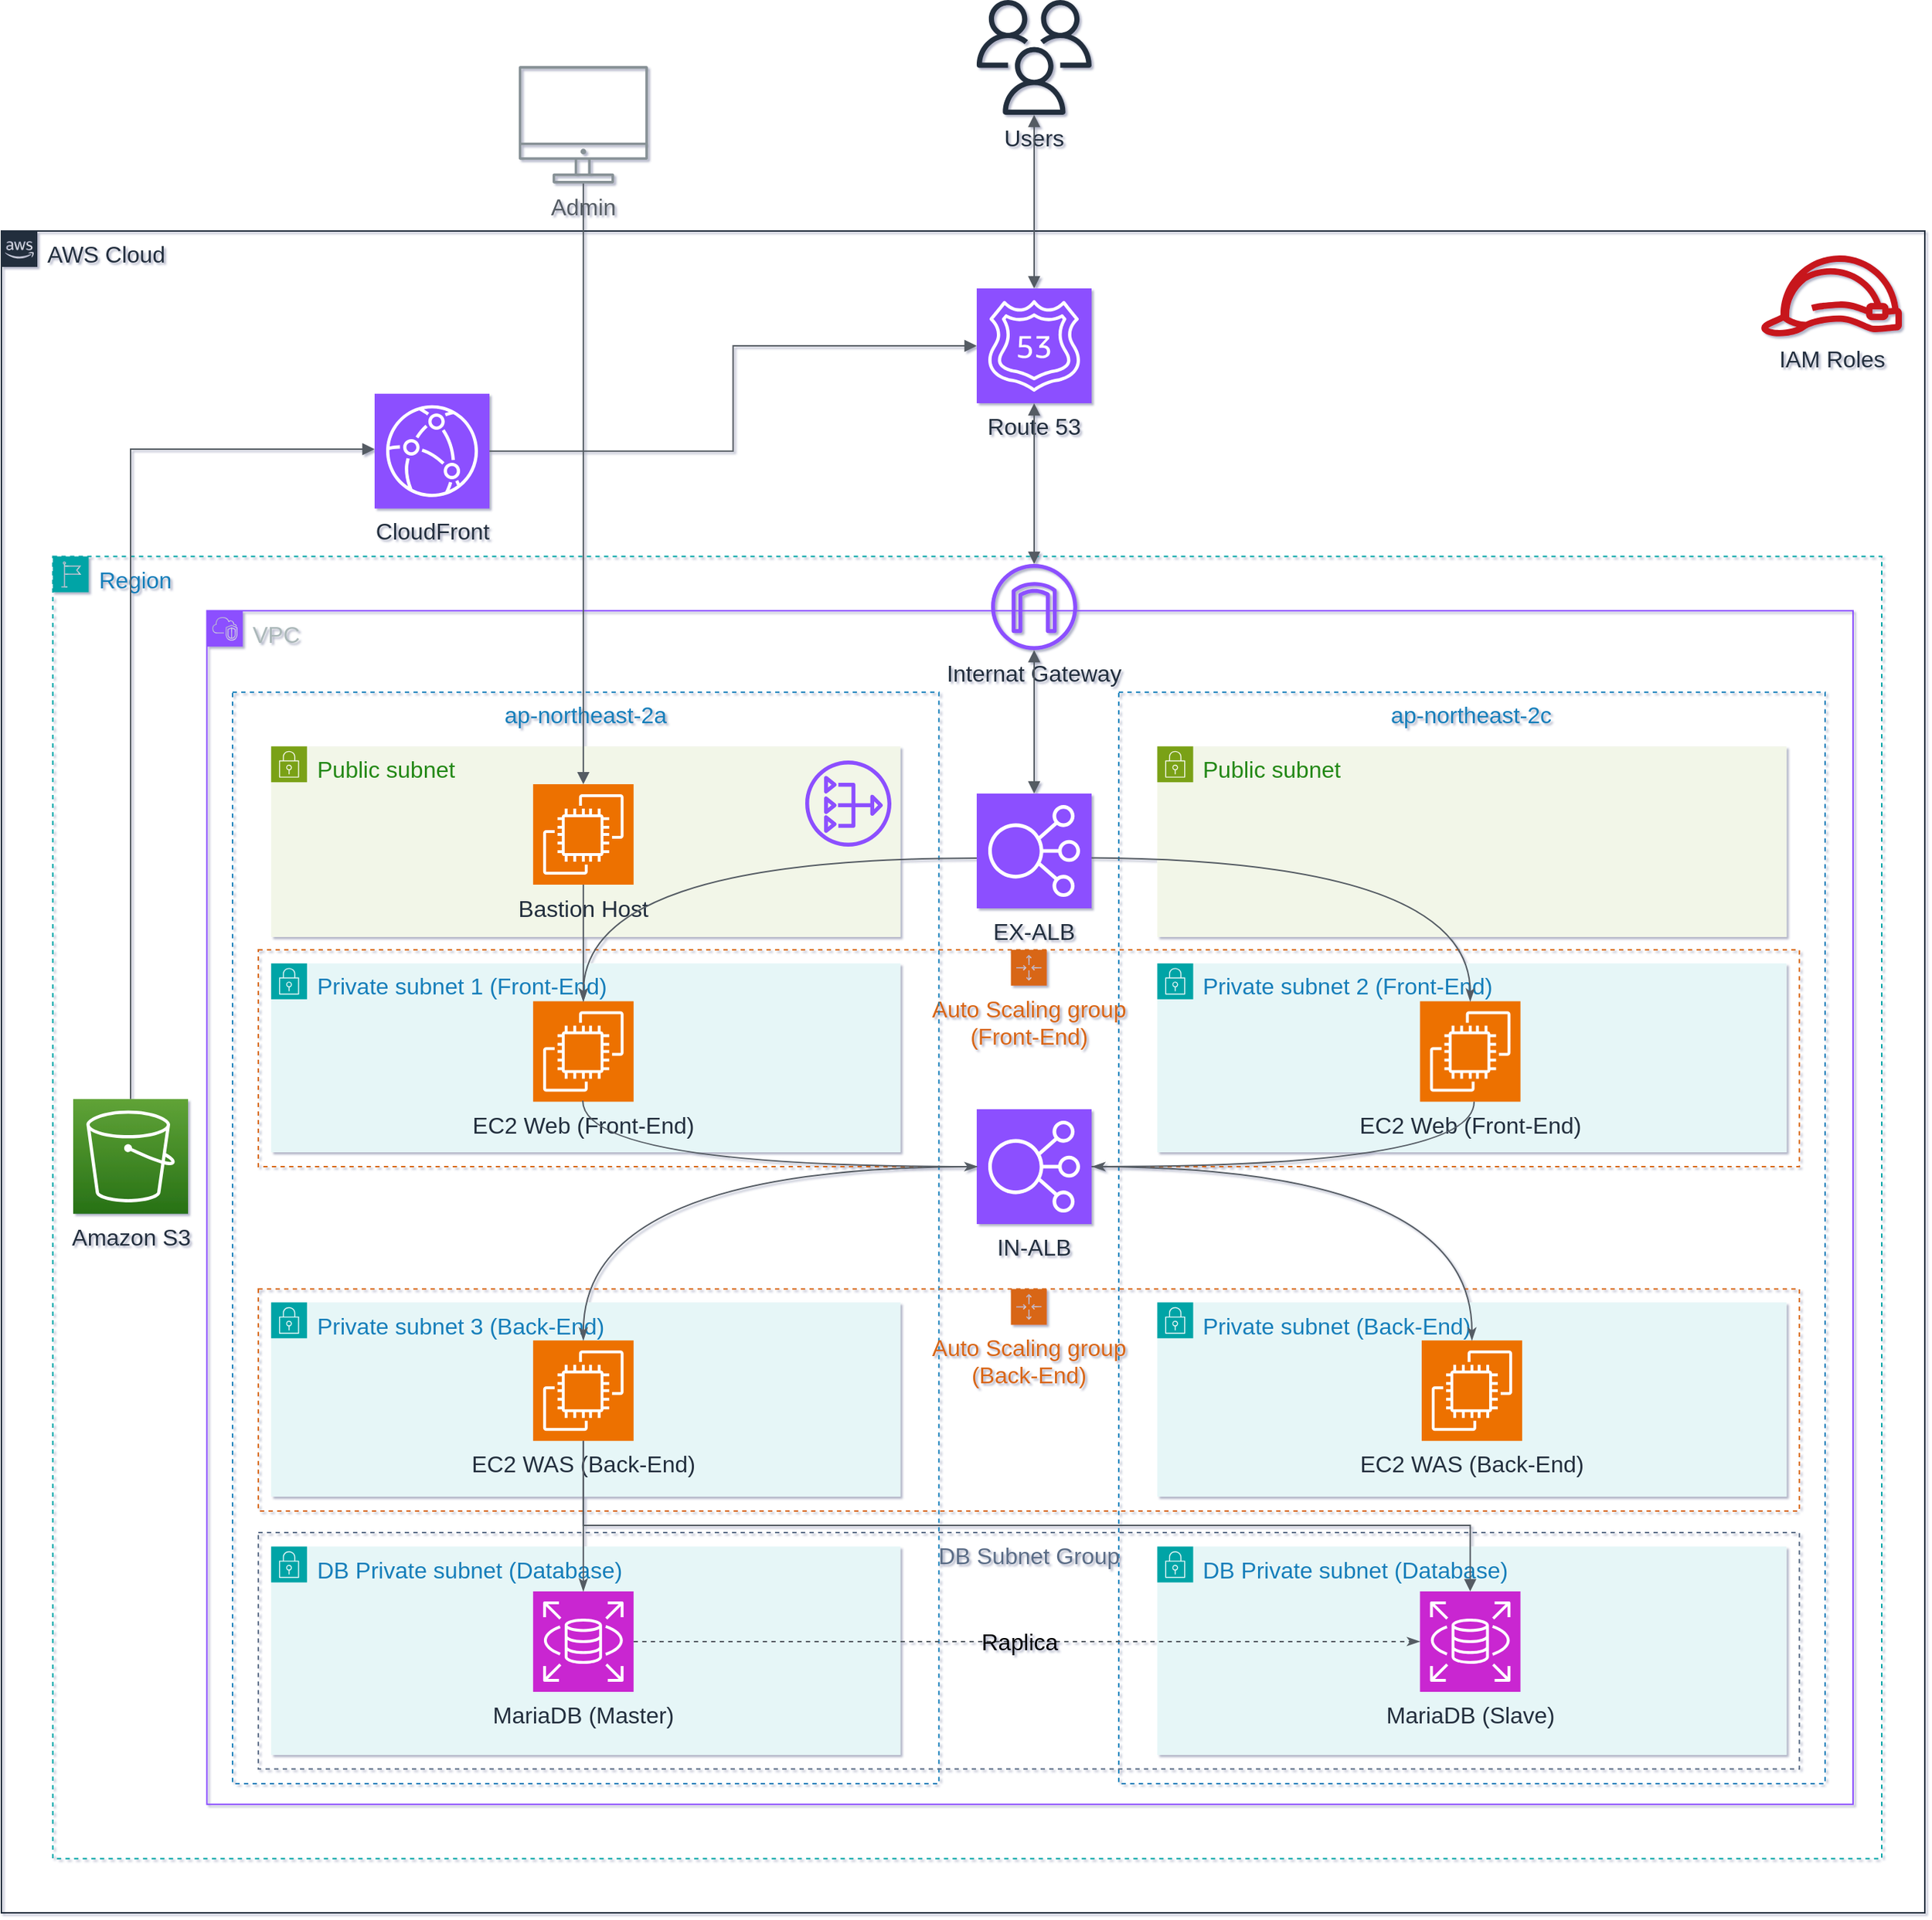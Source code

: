 <mxfile version="22.1.16" type="device">
  <diagram id="Ht1M8jgEwFfnCIfOTk4-" name="Page-1">
    <mxGraphModel dx="2390" dy="1807" grid="0" gridSize="10" guides="1" tooltips="1" connect="1" arrows="1" fold="1" page="0" pageScale="1" pageWidth="1169" pageHeight="827" background="none" math="0" shadow="1">
      <root>
        <mxCell id="0" />
        <mxCell id="1" parent="0" />
        <mxCell id="DzZ7fh_FGcZPQ7ZDqh10-21" value="Private subnet 2 (Front-End)" style="points=[[0,0],[0.25,0],[0.5,0],[0.75,0],[1,0],[1,0.25],[1,0.5],[1,0.75],[1,1],[0.75,1],[0.5,1],[0.25,1],[0,1],[0,0.75],[0,0.5],[0,0.25]];outlineConnect=0;gradientColor=none;html=1;whiteSpace=wrap;fontSize=16;fontStyle=0;container=1;pointerEvents=0;collapsible=0;recursiveResize=0;shape=mxgraph.aws4.group;grIcon=mxgraph.aws4.group_security_group;grStroke=0;strokeColor=#00A4A6;fillColor=#E6F6F7;verticalAlign=top;align=left;spacingLeft=30;fontColor=#147EBA;dashed=0;" parent="1" vertex="1">
          <mxGeometry x="925.27" y="498.35" width="438.42" height="131.65" as="geometry" />
        </mxCell>
        <mxCell id="DzZ7fh_FGcZPQ7ZDqh10-37" value="EC2 Web (Front-End)" style="sketch=0;points=[[0,0,0],[0.25,0,0],[0.5,0,0],[0.75,0,0],[1,0,0],[0,1,0],[0.25,1,0],[0.5,1,0],[0.75,1,0],[1,1,0],[0,0.25,0],[0,0.5,0],[0,0.75,0],[1,0.25,0],[1,0.5,0],[1,0.75,0]];outlineConnect=0;fontColor=#232F3E;fillColor=#ED7100;strokeColor=#ffffff;dashed=0;verticalLabelPosition=bottom;verticalAlign=top;align=center;html=1;fontSize=16;fontStyle=0;aspect=fixed;shape=mxgraph.aws4.resourceIcon;resIcon=mxgraph.aws4.ec2;" parent="DzZ7fh_FGcZPQ7ZDqh10-21" vertex="1">
          <mxGeometry x="183.025" y="26.446" width="70" height="70" as="geometry" />
        </mxCell>
        <mxCell id="TNXNy-HicuyiU8M3N2gl-3" value="&lt;font style=&quot;font-size: 16px;&quot;&gt;Auto Scaling group&lt;br style=&quot;font-size: 16px;&quot;&gt;(Front-End)&lt;br style=&quot;font-size: 16px;&quot;&gt;&lt;/font&gt;" style="points=[[0,0],[0.25,0],[0.5,0],[0.75,0],[1,0],[1,0.25],[1,0.5],[1,0.75],[1,1],[0.75,1],[0.5,1],[0.25,1],[0,1],[0,0.75],[0,0.5],[0,0.25]];outlineConnect=0;gradientColor=none;html=1;whiteSpace=wrap;fontSize=16;fontStyle=0;container=1;pointerEvents=0;collapsible=0;recursiveResize=0;shape=mxgraph.aws4.groupCenter;grIcon=mxgraph.aws4.group_auto_scaling_group;grStroke=1;strokeColor=#D86613;fillColor=none;verticalAlign=top;align=center;fontColor=#D86613;dashed=1;spacingTop=25;" parent="1" vertex="1">
          <mxGeometry x="298.95" y="488.9" width="1073.68" height="151.1" as="geometry" />
        </mxCell>
        <mxCell id="DzZ7fh_FGcZPQ7ZDqh10-5" value="AWS Cloud" style="points=[[0,0],[0.25,0],[0.5,0],[0.75,0],[1,0],[1,0.25],[1,0.5],[1,0.75],[1,1],[0.75,1],[0.5,1],[0.25,1],[0,1],[0,0.75],[0,0.5],[0,0.25]];outlineConnect=0;gradientColor=none;html=1;whiteSpace=wrap;fontSize=16;fontStyle=0;container=0;pointerEvents=0;collapsible=0;recursiveResize=0;shape=mxgraph.aws4.group;grIcon=mxgraph.aws4.group_aws_cloud_alt;strokeColor=#232F3E;fillColor=none;verticalAlign=top;align=left;spacingLeft=30;fontColor=#232F3E;dashed=0;" parent="1" vertex="1">
          <mxGeometry x="120" y="-12.05" width="1340" height="1172.05" as="geometry" />
        </mxCell>
        <mxCell id="UEzPUAAOIrF-is8g5C7q-109" value="&lt;font style=&quot;font-size: 16px;&quot;&gt;Admin&lt;/font&gt;" style="outlineConnect=0;gradientColor=none;fontColor=#545B64;strokeColor=none;fillColor=#879196;dashed=0;verticalLabelPosition=bottom;verticalAlign=top;align=center;html=1;fontSize=16;fontStyle=0;aspect=fixed;shape=mxgraph.aws4.illustration_desktop;pointerEvents=1;labelBackgroundColor=none;" parent="1" vertex="1">
          <mxGeometry x="480.408" y="-126.998" width="90" height="81.9" as="geometry" />
        </mxCell>
        <mxCell id="DzZ7fh_FGcZPQ7ZDqh10-2" value="Users" style="sketch=0;outlineConnect=0;fontColor=#232F3E;gradientColor=none;fillColor=#232F3D;strokeColor=none;dashed=0;verticalLabelPosition=bottom;verticalAlign=top;align=center;html=1;fontSize=16;fontStyle=0;aspect=fixed;pointerEvents=1;shape=mxgraph.aws4.users;" parent="1" vertex="1">
          <mxGeometry x="799.475" y="-173" width="80" height="80" as="geometry" />
        </mxCell>
        <mxCell id="DzZ7fh_FGcZPQ7ZDqh10-61" value="" style="edgeStyle=orthogonalEdgeStyle;html=1;endArrow=block;elbow=vertical;startArrow=block;startFill=1;endFill=1;strokeColor=#545B64;rounded=0;fontSize=16;entryX=0.5;entryY=0;entryDx=0;entryDy=0;entryPerimeter=0;" parent="1" source="DzZ7fh_FGcZPQ7ZDqh10-2" target="DzZ7fh_FGcZPQ7ZDqh10-48" edge="1">
          <mxGeometry width="100" relative="1" as="geometry">
            <mxPoint x="839.495" y="-146.274" as="sourcePoint" />
            <mxPoint x="924" y="-142" as="targetPoint" />
            <Array as="points" />
          </mxGeometry>
        </mxCell>
        <mxCell id="DzZ7fh_FGcZPQ7ZDqh10-47" value="Internat Gateway" style="sketch=0;outlineConnect=0;fontColor=#232F3E;gradientColor=none;fillColor=#8C4FFF;strokeColor=none;dashed=0;verticalLabelPosition=bottom;verticalAlign=top;align=center;html=1;fontSize=16;fontStyle=0;aspect=fixed;pointerEvents=1;shape=mxgraph.aws4.internet_gateway;horizontal=1;labelBackgroundColor=none;labelBorderColor=none;fontFamily=Helvetica;" parent="1" vertex="1">
          <mxGeometry x="809.47" y="220" width="60" height="60" as="geometry" />
        </mxCell>
        <mxCell id="TNXNy-HicuyiU8M3N2gl-10" value="ap-northeast-2a" style="fillColor=none;strokeColor=#147EBA;dashed=1;verticalAlign=top;fontStyle=0;fontColor=#147EBA;whiteSpace=wrap;html=1;fontSize=16;container=0;" parent="1" vertex="1">
          <mxGeometry x="281.05" y="309.32" width="492.11" height="760.68" as="geometry" />
        </mxCell>
        <mxCell id="DzZ7fh_FGcZPQ7ZDqh10-48" value="&lt;font style=&quot;font-size: 16px;&quot;&gt;Route 53&lt;/font&gt;" style="sketch=0;points=[[0,0,0],[0.25,0,0],[0.5,0,0],[0.75,0,0],[1,0,0],[0,1,0],[0.25,1,0],[0.5,1,0],[0.75,1,0],[1,1,0],[0,0.25,0],[0,0.5,0],[0,0.75,0],[1,0.25,0],[1,0.5,0],[1,0.75,0]];outlineConnect=0;fontColor=#232F3E;fillColor=#8C4FFF;strokeColor=#ffffff;dashed=0;verticalLabelPosition=bottom;verticalAlign=top;align=center;html=1;fontSize=16;fontStyle=0;aspect=fixed;shape=mxgraph.aws4.resourceIcon;resIcon=mxgraph.aws4.route_53;" parent="1" vertex="1">
          <mxGeometry x="799.474" y="28.0" width="80" height="80" as="geometry" />
        </mxCell>
        <mxCell id="DzZ7fh_FGcZPQ7ZDqh10-52" value="" style="edgeStyle=orthogonalEdgeStyle;html=1;endArrow=block;elbow=vertical;startArrow=none;endFill=1;strokeColor=#545B64;rounded=0;entryX=0;entryY=0.5;entryDx=0;entryDy=0;entryPerimeter=0;fontSize=16;" parent="1" source="DzZ7fh_FGcZPQ7ZDqh10-49" target="DzZ7fh_FGcZPQ7ZDqh10-48" edge="1">
          <mxGeometry width="100" relative="1" as="geometry">
            <mxPoint x="430.921" y="155.247" as="sourcePoint" />
            <mxPoint x="520.395" y="155.247" as="targetPoint" />
          </mxGeometry>
        </mxCell>
        <mxCell id="UEzPUAAOIrF-is8g5C7q-122" value="IAM Roles" style="outlineConnect=0;fontColor=#232F3E;gradientColor=none;fillColor=#C7131F;strokeColor=none;dashed=0;verticalLabelPosition=bottom;verticalAlign=top;align=center;html=1;fontSize=16;fontStyle=0;aspect=fixed;pointerEvents=1;shape=mxgraph.aws4.role;labelBackgroundColor=none;" parent="1" vertex="1">
          <mxGeometry x="1345.004" y="4.999" width="100" height="56.41" as="geometry" />
        </mxCell>
        <mxCell id="DzZ7fh_FGcZPQ7ZDqh10-49" value="&lt;font style=&quot;font-size: 16px;&quot;&gt;CloudFront&lt;/font&gt;" style="sketch=0;points=[[0,0,0],[0.25,0,0],[0.5,0,0],[0.75,0,0],[1,0,0],[0,1,0],[0.25,1,0],[0.5,1,0],[0.75,1,0],[1,1,0],[0,0.25,0],[0,0.5,0],[0,0.75,0],[1,0.25,0],[1,0.5,0],[1,0.75,0]];outlineConnect=0;fontColor=#232F3E;fillColor=#8C4FFF;strokeColor=#ffffff;dashed=0;verticalLabelPosition=bottom;verticalAlign=top;align=center;html=1;fontSize=16;fontStyle=0;aspect=fixed;shape=mxgraph.aws4.resourceIcon;resIcon=mxgraph.aws4.cloudfront;" parent="1" vertex="1">
          <mxGeometry x="379.999" y="101.37" width="80" height="80" as="geometry" />
        </mxCell>
        <mxCell id="DzZ7fh_FGcZPQ7ZDqh10-6" value="Region" style="points=[[0,0],[0.25,0],[0.5,0],[0.75,0],[1,0],[1,0.25],[1,0.5],[1,0.75],[1,1],[0.75,1],[0.5,1],[0.25,1],[0,1],[0,0.75],[0,0.5],[0,0.25]];outlineConnect=0;gradientColor=none;html=1;whiteSpace=wrap;fontSize=16;fontStyle=0;container=0;pointerEvents=0;collapsible=0;recursiveResize=0;shape=mxgraph.aws4.group;grIcon=mxgraph.aws4.group_region;strokeColor=#00A4A6;fillColor=none;verticalAlign=top;align=left;spacingLeft=30;fontColor=#147EBA;dashed=1;" parent="1" vertex="1">
          <mxGeometry x="155.79" y="214.79" width="1274.21" height="907.4" as="geometry" />
        </mxCell>
        <mxCell id="DzZ7fh_FGcZPQ7ZDqh10-9" value="VPC" style="points=[[0,0],[0.25,0],[0.5,0],[0.75,0],[1,0],[1,0.25],[1,0.5],[1,0.75],[1,1],[0.75,1],[0.5,1],[0.25,1],[0,1],[0,0.75],[0,0.5],[0,0.25]];outlineConnect=0;gradientColor=none;html=1;whiteSpace=wrap;fontSize=16;fontStyle=0;container=0;pointerEvents=0;collapsible=0;recursiveResize=0;shape=mxgraph.aws4.group;grIcon=mxgraph.aws4.group_vpc2;strokeColor=#8C4FFF;fillColor=none;verticalAlign=top;align=left;spacingLeft=30;fontColor=#AAB7B8;dashed=0;" parent="1" vertex="1">
          <mxGeometry x="263.16" y="252.6" width="1146.84" height="831.78" as="geometry" />
        </mxCell>
        <mxCell id="UEzPUAAOIrF-is8g5C7q-116" value="Amazon S3" style="outlineConnect=0;fontColor=#232F3E;gradientColor=#60A337;gradientDirection=north;fillColor=#277116;strokeColor=#ffffff;dashed=0;verticalLabelPosition=bottom;verticalAlign=top;align=center;html=1;fontSize=16;fontStyle=0;shape=mxgraph.aws4.resourceIcon;resIcon=mxgraph.aws4.s3;labelBackgroundColor=none;aspect=fixed;" parent="1" vertex="1">
          <mxGeometry x="170.002" y="592.877" width="80" height="80" as="geometry" />
        </mxCell>
        <mxCell id="DzZ7fh_FGcZPQ7ZDqh10-13" value="ap-northeast-2c" style="fillColor=none;strokeColor=#147EBA;dashed=1;verticalAlign=top;fontStyle=0;fontColor=#147EBA;whiteSpace=wrap;html=1;fontSize=16;movable=1;resizable=1;rotatable=1;deletable=1;editable=1;locked=0;connectable=1;" parent="1" vertex="1">
          <mxGeometry x="898.42" y="309.32" width="492.11" height="760.68" as="geometry" />
        </mxCell>
        <mxCell id="DzZ7fh_FGcZPQ7ZDqh10-50" value="" style="edgeStyle=orthogonalEdgeStyle;html=1;endArrow=none;elbow=vertical;startArrow=block;startFill=1;strokeColor=#545B64;rounded=0;fontSize=16;" parent="1" target="UEzPUAAOIrF-is8g5C7q-116" edge="1">
          <mxGeometry width="100" relative="1" as="geometry">
            <mxPoint x="380" y="140" as="sourcePoint" />
            <mxPoint x="218.421" y="592.877" as="targetPoint" />
            <Array as="points">
              <mxPoint x="210" y="140" />
            </Array>
          </mxGeometry>
        </mxCell>
        <mxCell id="DzZ7fh_FGcZPQ7ZDqh10-17" value="Public subnet" style="points=[[0,0],[0.25,0],[0.5,0],[0.75,0],[1,0],[1,0.25],[1,0.5],[1,0.75],[1,1],[0.75,1],[0.5,1],[0.25,1],[0,1],[0,0.75],[0,0.5],[0,0.25]];outlineConnect=0;gradientColor=none;html=1;whiteSpace=wrap;fontSize=16;fontStyle=0;container=1;pointerEvents=0;collapsible=0;recursiveResize=0;shape=mxgraph.aws4.group;grIcon=mxgraph.aws4.group_security_group;grStroke=0;strokeColor=#7AA116;fillColor=#F2F6E8;verticalAlign=top;align=left;spacingLeft=30;fontColor=#248814;dashed=0;" parent="1" vertex="1">
          <mxGeometry x="925.26" y="347.12" width="438.42" height="132.88" as="geometry" />
        </mxCell>
        <mxCell id="TNXNy-HicuyiU8M3N2gl-35" value="" style="edgeStyle=orthogonalEdgeStyle;html=1;endArrow=classicThin;elbow=vertical;startArrow=none;endFill=1;strokeColor=#545B64;rounded=0;entryX=0.5;entryY=0;entryDx=0;entryDy=0;entryPerimeter=0;curved=1;" parent="DzZ7fh_FGcZPQ7ZDqh10-17" target="DzZ7fh_FGcZPQ7ZDqh10-37" edge="1">
          <mxGeometry width="100" relative="1" as="geometry">
            <mxPoint x="-54.473" y="77.647" as="sourcePoint" />
            <mxPoint x="45.527" y="77.647" as="targetPoint" />
          </mxGeometry>
        </mxCell>
        <mxCell id="DzZ7fh_FGcZPQ7ZDqh10-33" value="DB Private subnet (Database)" style="points=[[0,0],[0.25,0],[0.5,0],[0.75,0],[1,0],[1,0.25],[1,0.5],[1,0.75],[1,1],[0.75,1],[0.5,1],[0.25,1],[0,1],[0,0.75],[0,0.5],[0,0.25]];outlineConnect=0;gradientColor=none;html=1;whiteSpace=wrap;fontSize=16;fontStyle=0;container=1;pointerEvents=0;collapsible=0;recursiveResize=0;shape=mxgraph.aws4.group;grIcon=mxgraph.aws4.group_security_group;grStroke=0;strokeColor=#00A4A6;fillColor=#E6F6F7;verticalAlign=top;align=left;spacingLeft=30;fontColor=#147EBA;dashed=0;" parent="1" vertex="1">
          <mxGeometry x="925.26" y="904.79" width="438.42" height="145.21" as="geometry" />
        </mxCell>
        <mxCell id="DzZ7fh_FGcZPQ7ZDqh10-43" value="MariaDB (Slave)" style="sketch=0;points=[[0,0,0],[0.25,0,0],[0.5,0,0],[0.75,0,0],[1,0,0],[0,1,0],[0.25,1,0],[0.5,1,0],[0.75,1,0],[1,1,0],[0,0.25,0],[0,0.5,0],[0,0.75,0],[1,0.25,0],[1,0.5,0],[1,0.75,0]];outlineConnect=0;fontColor=#232F3E;fillColor=#C925D1;strokeColor=#ffffff;dashed=0;verticalLabelPosition=bottom;verticalAlign=top;align=center;html=1;fontSize=16;fontStyle=0;aspect=fixed;shape=mxgraph.aws4.resourceIcon;resIcon=mxgraph.aws4.rds;" parent="DzZ7fh_FGcZPQ7ZDqh10-33" vertex="1">
          <mxGeometry x="183.025" y="31.166" width="70" height="70" as="geometry" />
        </mxCell>
        <mxCell id="DzZ7fh_FGcZPQ7ZDqh10-44" value="EX-ALB" style="sketch=0;points=[[0,0,0],[0.25,0,0],[0.5,0,0],[0.75,0,0],[1,0,0],[0,1,0],[0.25,1,0],[0.5,1,0],[0.75,1,0],[1,1,0],[0,0.25,0],[0,0.5,0],[0,0.75,0],[1,0.25,0],[1,0.5,0],[1,0.75,0]];outlineConnect=0;fontColor=#232F3E;fillColor=#8C4FFF;strokeColor=#ffffff;dashed=0;verticalLabelPosition=bottom;verticalAlign=top;align=center;html=1;fontSize=16;fontStyle=0;aspect=fixed;shape=mxgraph.aws4.resourceIcon;resIcon=mxgraph.aws4.elastic_load_balancing;" parent="1" vertex="1">
          <mxGeometry x="799.474" y="380.004" width="80" height="80" as="geometry" />
        </mxCell>
        <mxCell id="DzZ7fh_FGcZPQ7ZDqh10-14" value="Public subnet" style="points=[[0,0],[0.25,0],[0.5,0],[0.75,0],[1,0],[1,0.25],[1,0.5],[1,0.75],[1,1],[0.75,1],[0.5,1],[0.25,1],[0,1],[0,0.75],[0,0.5],[0,0.25]];outlineConnect=0;gradientColor=none;html=1;whiteSpace=wrap;fontSize=16;fontStyle=0;container=1;pointerEvents=0;collapsible=0;recursiveResize=0;shape=mxgraph.aws4.group;grIcon=mxgraph.aws4.group_security_group;grStroke=0;strokeColor=#7AA116;fillColor=#F2F6E8;verticalAlign=top;align=left;spacingLeft=30;fontColor=#248814;dashed=0;" parent="1" vertex="1">
          <mxGeometry x="307.89" y="347.12" width="438.42" height="132.88" as="geometry" />
        </mxCell>
        <mxCell id="DzZ7fh_FGcZPQ7ZDqh10-25" value="DB Private subnet (Database)" style="points=[[0,0],[0.25,0],[0.5,0],[0.75,0],[1,0],[1,0.25],[1,0.5],[1,0.75],[1,1],[0.75,1],[0.5,1],[0.25,1],[0,1],[0,0.75],[0,0.5],[0,0.25]];outlineConnect=0;gradientColor=none;html=1;whiteSpace=wrap;fontSize=16;fontStyle=0;container=1;pointerEvents=0;collapsible=0;recursiveResize=0;shape=mxgraph.aws4.group;grIcon=mxgraph.aws4.group_security_group;grStroke=0;strokeColor=#00A4A6;fillColor=#E6F6F7;verticalAlign=top;align=left;spacingLeft=30;fontColor=#147EBA;dashed=0;" parent="1" vertex="1">
          <mxGeometry x="307.89" y="904.79" width="438.42" height="145.21" as="geometry" />
        </mxCell>
        <mxCell id="DzZ7fh_FGcZPQ7ZDqh10-42" value="MariaDB (Master)" style="sketch=0;points=[[0,0,0],[0.25,0,0],[0.5,0,0],[0.75,0,0],[1,0,0],[0,1,0],[0.25,1,0],[0.5,1,0],[0.75,1,0],[1,1,0],[0,0.25,0],[0,0.5,0],[0,0.75,0],[1,0.25,0],[1,0.5,0],[1,0.75,0]];outlineConnect=0;fontColor=#232F3E;fillColor=#C925D1;strokeColor=#ffffff;dashed=0;verticalLabelPosition=bottom;verticalAlign=top;align=center;html=1;fontSize=16;fontStyle=0;aspect=fixed;shape=mxgraph.aws4.resourceIcon;resIcon=mxgraph.aws4.rds;" parent="DzZ7fh_FGcZPQ7ZDqh10-25" vertex="1">
          <mxGeometry x="182.515" y="31.162" width="70" height="70" as="geometry" />
        </mxCell>
        <mxCell id="DzZ7fh_FGcZPQ7ZDqh10-75" value="" style="edgeStyle=orthogonalEdgeStyle;html=1;endArrow=classicThin;elbow=vertical;startArrow=none;endFill=1;strokeColor=#545B64;rounded=0;dashed=1;fontSize=16;exitX=1;exitY=0.5;exitDx=0;exitDy=0;exitPerimeter=0;entryX=0;entryY=0.5;entryDx=0;entryDy=0;entryPerimeter=0;" parent="1" source="DzZ7fh_FGcZPQ7ZDqh10-42" target="DzZ7fh_FGcZPQ7ZDqh10-43" edge="1">
          <mxGeometry width="100" relative="1" as="geometry">
            <mxPoint x="433.158" y="753.562" as="sourcePoint" />
            <mxPoint x="1113.158" y="970.959" as="targetPoint" />
            <Array as="points" />
          </mxGeometry>
        </mxCell>
        <mxCell id="TNXNy-HicuyiU8M3N2gl-14" value="Raplica" style="edgeLabel;html=1;align=center;verticalAlign=middle;resizable=0;points=[];fontSize=16;labelBackgroundColor=none;" parent="DzZ7fh_FGcZPQ7ZDqh10-75" vertex="1" connectable="0">
          <mxGeometry x="0.026" y="-1" relative="1" as="geometry">
            <mxPoint x="-13" y="-1" as="offset" />
          </mxGeometry>
        </mxCell>
        <mxCell id="DzZ7fh_FGcZPQ7ZDqh10-51" value="IN-ALB" style="sketch=0;points=[[0,0,0],[0.25,0,0],[0.5,0,0],[0.75,0,0],[1,0,0],[0,1,0],[0.25,1,0],[0.5,1,0],[0.75,1,0],[1,1,0],[0,0.25,0],[0,0.5,0],[0,0.75,0],[1,0.25,0],[1,0.5,0],[1,0.75,0]];outlineConnect=0;fontColor=#232F3E;fillColor=#8C4FFF;strokeColor=#ffffff;dashed=0;verticalLabelPosition=bottom;verticalAlign=top;align=center;html=1;fontSize=16;fontStyle=0;aspect=fixed;shape=mxgraph.aws4.resourceIcon;resIcon=mxgraph.aws4.elastic_load_balancing;" parent="1" vertex="1">
          <mxGeometry x="799.474" y="600.0" width="80" height="80" as="geometry" />
        </mxCell>
        <mxCell id="DzZ7fh_FGcZPQ7ZDqh10-24" value="Private subnet 3 (Back-End)" style="points=[[0,0],[0.25,0],[0.5,0],[0.75,0],[1,0],[1,0.25],[1,0.5],[1,0.75],[1,1],[0.75,1],[0.5,1],[0.25,1],[0,1],[0,0.75],[0,0.5],[0,0.25]];outlineConnect=0;gradientColor=none;html=1;whiteSpace=wrap;fontSize=16;fontStyle=0;container=1;pointerEvents=0;collapsible=0;recursiveResize=0;shape=mxgraph.aws4.group;grIcon=mxgraph.aws4.group_security_group;grStroke=0;strokeColor=#00A4A6;fillColor=#E6F6F7;verticalAlign=top;align=left;spacingLeft=30;fontColor=#147EBA;dashed=0;" parent="1" vertex="1">
          <mxGeometry x="307.89" y="734.66" width="438.42" height="135.34" as="geometry" />
        </mxCell>
        <mxCell id="DzZ7fh_FGcZPQ7ZDqh10-32" value="Private subnet (Back-End)" style="points=[[0,0],[0.25,0],[0.5,0],[0.75,0],[1,0],[1,0.25],[1,0.5],[1,0.75],[1,1],[0.75,1],[0.5,1],[0.25,1],[0,1],[0,0.75],[0,0.5],[0,0.25]];outlineConnect=0;gradientColor=none;html=1;whiteSpace=wrap;fontSize=16;fontStyle=0;container=1;pointerEvents=0;collapsible=0;recursiveResize=0;shape=mxgraph.aws4.group;grIcon=mxgraph.aws4.group_security_group;grStroke=0;strokeColor=#00A4A6;fillColor=#E6F6F7;verticalAlign=top;align=left;spacingLeft=30;fontColor=#147EBA;dashed=0;" parent="1" vertex="1">
          <mxGeometry x="925.26" y="734.66" width="438.42" height="135.34" as="geometry" />
        </mxCell>
        <mxCell id="DzZ7fh_FGcZPQ7ZDqh10-41" value="EC2 WAS (Back-End)" style="sketch=0;points=[[0,0,0],[0.25,0,0],[0.5,0,0],[0.75,0,0],[1,0,0],[0,1,0],[0.25,1,0],[0.5,1,0],[0.75,1,0],[1,1,0],[0,0.25,0],[0,0.5,0],[0,0.75,0],[1,0.25,0],[1,0.5,0],[1,0.75,0]];outlineConnect=0;fontColor=#232F3E;fillColor=#ED7100;strokeColor=#ffffff;dashed=0;verticalLabelPosition=bottom;verticalAlign=top;align=center;html=1;fontSize=16;fontStyle=0;aspect=fixed;shape=mxgraph.aws4.resourceIcon;resIcon=mxgraph.aws4.ec2;" parent="DzZ7fh_FGcZPQ7ZDqh10-32" vertex="1">
          <mxGeometry x="184.215" y="26.436" width="70" height="70" as="geometry" />
        </mxCell>
        <mxCell id="TNXNy-HicuyiU8M3N2gl-1" value="Auto Scaling group&lt;br style=&quot;font-size: 16px;&quot;&gt;(Back-End)" style="points=[[0,0],[0.25,0],[0.5,0],[0.75,0],[1,0],[1,0.25],[1,0.5],[1,0.75],[1,1],[0.75,1],[0.5,1],[0.25,1],[0,1],[0,0.75],[0,0.5],[0,0.25]];outlineConnect=0;gradientColor=none;html=1;whiteSpace=wrap;fontSize=16;fontStyle=0;container=0;pointerEvents=0;collapsible=0;recursiveResize=0;shape=mxgraph.aws4.groupCenter;grIcon=mxgraph.aws4.group_auto_scaling_group;grStroke=1;strokeColor=#D86613;fillColor=none;verticalAlign=top;align=center;fontColor=#D86613;dashed=1;spacingTop=25;" parent="1" vertex="1">
          <mxGeometry x="298.95" y="725.21" width="1073.68" height="154.79" as="geometry" />
        </mxCell>
        <mxCell id="TNXNy-HicuyiU8M3N2gl-6" value="&lt;span style=&quot;font-size: 16px;&quot;&gt;DB Subnet Group&lt;/span&gt;" style="fillColor=none;strokeColor=#5A6C86;dashed=1;verticalAlign=top;fontStyle=0;fontColor=#5A6C86;whiteSpace=wrap;html=1;container=0;fontSize=16;" parent="1" vertex="1">
          <mxGeometry x="298.95" y="895.06" width="1073.68" height="164.66" as="geometry" />
        </mxCell>
        <mxCell id="DzZ7fh_FGcZPQ7ZDqh10-40" value="EC2 WAS (Back-End)" style="sketch=0;points=[[0,0,0],[0.25,0,0],[0.5,0,0],[0.75,0,0],[1,0,0],[0,1,0],[0.25,1,0],[0.5,1,0],[0.75,1,0],[1,1,0],[0,0.25,0],[0,0.5,0],[0,0.75,0],[1,0.25,0],[1,0.5,0],[1,0.75,0]];outlineConnect=0;fontColor=#232F3E;fillColor=#ED7100;strokeColor=#ffffff;dashed=0;verticalLabelPosition=bottom;verticalAlign=top;align=center;html=1;fontSize=16;fontStyle=0;aspect=fixed;shape=mxgraph.aws4.resourceIcon;resIcon=mxgraph.aws4.ec2;" parent="1" vertex="1">
          <mxGeometry x="490.409" y="761.094" width="70" height="70" as="geometry" />
        </mxCell>
        <mxCell id="DzZ7fh_FGcZPQ7ZDqh10-70" value="" style="edgeStyle=orthogonalEdgeStyle;html=1;endArrow=none;elbow=vertical;startArrow=classicThin;startFill=1;strokeColor=#545B64;rounded=0;exitX=0.5;exitY=0;exitDx=0;exitDy=0;exitPerimeter=0;fontSize=16;entryX=0.5;entryY=1;entryDx=0;entryDy=0;entryPerimeter=0;" parent="1" source="DzZ7fh_FGcZPQ7ZDqh10-42" target="DzZ7fh_FGcZPQ7ZDqh10-40" edge="1">
          <mxGeometry width="100" relative="1" as="geometry">
            <mxPoint x="316.842" y="668.493" as="sourcePoint" />
            <mxPoint x="406.316" y="668.493" as="targetPoint" />
            <Array as="points">
              <mxPoint x="525" y="880" />
              <mxPoint x="525" y="880" />
            </Array>
          </mxGeometry>
        </mxCell>
        <mxCell id="DzZ7fh_FGcZPQ7ZDqh10-80" value="" style="sketch=0;outlineConnect=0;fontColor=#232F3E;gradientColor=none;fillColor=#8C4FFF;strokeColor=none;dashed=0;verticalLabelPosition=bottom;verticalAlign=top;align=center;html=1;fontSize=16;fontStyle=0;aspect=fixed;pointerEvents=1;shape=mxgraph.aws4.nat_gateway;" parent="1" vertex="1">
          <mxGeometry x="680.002" y="356.963" width="60" height="60" as="geometry" />
        </mxCell>
        <mxCell id="DzZ7fh_FGcZPQ7ZDqh10-58" value="" style="edgeStyle=orthogonalEdgeStyle;html=1;endArrow=none;elbow=vertical;startArrow=block;startFill=1;strokeColor=#545B64;rounded=0;fontSize=16;exitX=0.5;exitY=0;exitDx=0;exitDy=0;exitPerimeter=0;" parent="1" source="DzZ7fh_FGcZPQ7ZDqh10-34" target="UEzPUAAOIrF-is8g5C7q-109" edge="1">
          <mxGeometry width="100" relative="1" as="geometry">
            <mxPoint x="433.158" y="366.027" as="sourcePoint" />
            <mxPoint x="477.895" y="167.534" as="targetPoint" />
          </mxGeometry>
        </mxCell>
        <mxCell id="DzZ7fh_FGcZPQ7ZDqh10-34" value="Bastion Host" style="sketch=0;points=[[0,0,0],[0.25,0,0],[0.5,0,0],[0.75,0,0],[1,0,0],[0,1,0],[0.25,1,0],[0.5,1,0],[0.75,1,0],[1,1,0],[0,0.25,0],[0,0.5,0],[0,0.75,0],[1,0.25,0],[1,0.5,0],[1,0.75,0]];outlineConnect=0;fontColor=#232F3E;fillColor=#ED7100;strokeColor=#ffffff;dashed=0;verticalLabelPosition=bottom;verticalAlign=top;align=center;html=1;fontSize=16;fontStyle=0;aspect=fixed;shape=mxgraph.aws4.resourceIcon;resIcon=mxgraph.aws4.ec2;" parent="1" vertex="1">
          <mxGeometry x="490.409" y="373.557" width="70" height="70" as="geometry" />
        </mxCell>
        <mxCell id="TNXNy-HicuyiU8M3N2gl-36" value="" style="edgeStyle=orthogonalEdgeStyle;html=1;endArrow=none;elbow=vertical;startArrow=classicThin;startFill=1;strokeColor=#545B64;rounded=0;exitX=0.5;exitY=0;exitDx=0;exitDy=0;exitPerimeter=0;curved=1;entryX=0;entryY=0.5;entryDx=0;entryDy=0;entryPerimeter=0;" parent="1" source="DzZ7fh_FGcZPQ7ZDqh10-40" target="DzZ7fh_FGcZPQ7ZDqh10-51" edge="1">
          <mxGeometry width="100" relative="1" as="geometry">
            <mxPoint x="704.47" y="644.47" as="sourcePoint" />
            <mxPoint x="773" y="658" as="targetPoint" />
            <Array as="points">
              <mxPoint x="525" y="640" />
            </Array>
          </mxGeometry>
        </mxCell>
        <mxCell id="TNXNy-HicuyiU8M3N2gl-37" value="" style="edgeStyle=orthogonalEdgeStyle;html=1;endArrow=classicThin;elbow=vertical;startArrow=none;endFill=1;strokeColor=#545B64;rounded=0;entryX=0.5;entryY=0;entryDx=0;entryDy=0;entryPerimeter=0;curved=1;exitX=1;exitY=0.5;exitDx=0;exitDy=0;exitPerimeter=0;" parent="1" source="DzZ7fh_FGcZPQ7ZDqh10-51" target="DzZ7fh_FGcZPQ7ZDqh10-41" edge="1">
          <mxGeometry width="100" relative="1" as="geometry">
            <mxPoint x="874.47" y="644.47" as="sourcePoint" />
            <mxPoint x="974.47" y="644.47" as="targetPoint" />
          </mxGeometry>
        </mxCell>
        <mxCell id="TNXNy-HicuyiU8M3N2gl-47" value="" style="edgeStyle=orthogonalEdgeStyle;html=1;endArrow=block;elbow=vertical;startArrow=block;startFill=1;endFill=1;strokeColor=#545B64;rounded=0;entryX=0.5;entryY=0;entryDx=0;entryDy=0;entryPerimeter=0;" parent="1" source="DzZ7fh_FGcZPQ7ZDqh10-47" target="DzZ7fh_FGcZPQ7ZDqh10-44" edge="1">
          <mxGeometry width="100" relative="1" as="geometry">
            <mxPoint x="835" y="303" as="sourcePoint" />
            <mxPoint x="850" y="390" as="targetPoint" />
          </mxGeometry>
        </mxCell>
        <mxCell id="DzZ7fh_FGcZPQ7ZDqh10-20" value="Private subnet 1 (Front-End)" style="points=[[0,0],[0.25,0],[0.5,0],[0.75,0],[1,0],[1,0.25],[1,0.5],[1,0.75],[1,1],[0.75,1],[0.5,1],[0.25,1],[0,1],[0,0.75],[0,0.5],[0,0.25]];outlineConnect=0;gradientColor=none;html=1;whiteSpace=wrap;fontSize=16;fontStyle=0;container=1;pointerEvents=0;collapsible=0;recursiveResize=0;shape=mxgraph.aws4.group;grIcon=mxgraph.aws4.group_security_group;grStroke=0;strokeColor=#00A4A6;fillColor=#E6F6F7;verticalAlign=top;align=left;spacingLeft=30;fontColor=#147EBA;dashed=0;" parent="1" vertex="1">
          <mxGeometry x="307.9" y="498.35" width="438.42" height="131.65" as="geometry" />
        </mxCell>
        <mxCell id="DzZ7fh_FGcZPQ7ZDqh10-36" value="EC2 Web (Front-End)" style="sketch=0;points=[[0,0,0],[0.25,0,0],[0.5,0,0],[0.75,0,0],[1,0,0],[0,1,0],[0.25,1,0],[0.5,1,0],[0.75,1,0],[1,1,0],[0,0.25,0],[0,0.5,0],[0,0.75,0],[1,0.25,0],[1,0.5,0],[1,0.75,0]];outlineConnect=0;fontColor=#232F3E;fillColor=#ED7100;strokeColor=#ffffff;dashed=0;verticalLabelPosition=bottom;verticalAlign=top;align=center;html=1;fontSize=16;fontStyle=0;shape=mxgraph.aws4.resourceIcon;resIcon=mxgraph.aws4.ec2;aspect=fixed;" parent="DzZ7fh_FGcZPQ7ZDqh10-20" vertex="1">
          <mxGeometry x="182.515" y="26.446" width="70" height="70" as="geometry" />
        </mxCell>
        <mxCell id="TNXNy-HicuyiU8M3N2gl-42" value="" style="edgeStyle=orthogonalEdgeStyle;html=1;endArrow=classicThin;elbow=vertical;startArrow=none;endFill=1;strokeColor=#545B64;rounded=0;curved=1;" parent="1" edge="1">
          <mxGeometry width="100" relative="1" as="geometry">
            <mxPoint x="525" y="594" as="sourcePoint" />
            <mxPoint x="800" y="640" as="targetPoint" />
            <Array as="points">
              <mxPoint x="525" y="640" />
            </Array>
          </mxGeometry>
        </mxCell>
        <mxCell id="TNXNy-HicuyiU8M3N2gl-43" value="" style="edgeStyle=orthogonalEdgeStyle;html=1;endArrow=none;elbow=vertical;startArrow=classicThin;startFill=1;strokeColor=#545B64;rounded=0;curved=1;" parent="1" target="DzZ7fh_FGcZPQ7ZDqh10-37" edge="1">
          <mxGeometry width="100" relative="1" as="geometry">
            <mxPoint x="880" y="640" as="sourcePoint" />
            <mxPoint x="1146" y="597" as="targetPoint" />
            <Array as="points">
              <mxPoint x="1146" y="640" />
            </Array>
          </mxGeometry>
        </mxCell>
        <mxCell id="TNXNy-HicuyiU8M3N2gl-49" value="" style="edgeStyle=orthogonalEdgeStyle;html=1;endArrow=block;elbow=vertical;startArrow=none;endFill=1;strokeColor=#545B64;rounded=0;exitX=0.5;exitY=1;exitDx=0;exitDy=0;exitPerimeter=0;entryX=0.5;entryY=0;entryDx=0;entryDy=0;entryPerimeter=0;" parent="1" source="DzZ7fh_FGcZPQ7ZDqh10-40" target="DzZ7fh_FGcZPQ7ZDqh10-43" edge="1">
          <mxGeometry width="100" relative="1" as="geometry">
            <mxPoint x="530" y="831" as="sourcePoint" />
            <mxPoint x="1143" y="930" as="targetPoint" />
            <Array as="points">
              <mxPoint x="525" y="890" />
              <mxPoint x="1143" y="890" />
            </Array>
          </mxGeometry>
        </mxCell>
        <mxCell id="TNXNy-HicuyiU8M3N2gl-34" value="" style="edgeStyle=orthogonalEdgeStyle;html=1;endArrow=none;elbow=vertical;startArrow=classicThin;startFill=1;strokeColor=#545B64;rounded=0;exitX=0.5;exitY=0;exitDx=0;exitDy=0;exitPerimeter=0;curved=1;" parent="1" source="DzZ7fh_FGcZPQ7ZDqh10-36" target="DzZ7fh_FGcZPQ7ZDqh10-44" edge="1">
          <mxGeometry width="100" relative="1" as="geometry">
            <mxPoint x="701.54" y="427.96" as="sourcePoint" />
            <mxPoint x="802" y="426" as="targetPoint" />
            <Array as="points">
              <mxPoint x="525" y="425" />
            </Array>
          </mxGeometry>
        </mxCell>
        <mxCell id="tyho2lmbR5wD7meEOgW_-3" value="" style="edgeStyle=orthogonalEdgeStyle;html=1;endArrow=block;elbow=vertical;startArrow=block;startFill=1;endFill=1;strokeColor=#545B64;rounded=0;" edge="1" parent="1" source="DzZ7fh_FGcZPQ7ZDqh10-48" target="DzZ7fh_FGcZPQ7ZDqh10-47">
          <mxGeometry width="100" relative="1" as="geometry">
            <mxPoint x="752" y="156" as="sourcePoint" />
            <mxPoint x="852" y="156" as="targetPoint" />
          </mxGeometry>
        </mxCell>
        <mxCell id="tyho2lmbR5wD7meEOgW_-4" value="" style="edgeStyle=orthogonalEdgeStyle;html=1;endArrow=none;elbow=vertical;startArrow=classicThin;startFill=1;strokeColor=#545B64;rounded=0;exitX=0.5;exitY=0;exitDx=0;exitDy=0;exitPerimeter=0;entryX=0.5;entryY=1;entryDx=0;entryDy=0;entryPerimeter=0;" edge="1" parent="1" source="DzZ7fh_FGcZPQ7ZDqh10-36" target="DzZ7fh_FGcZPQ7ZDqh10-34">
          <mxGeometry width="100" relative="1" as="geometry">
            <mxPoint x="567" y="400" as="sourcePoint" />
            <mxPoint x="667" y="400" as="targetPoint" />
          </mxGeometry>
        </mxCell>
      </root>
    </mxGraphModel>
  </diagram>
</mxfile>
